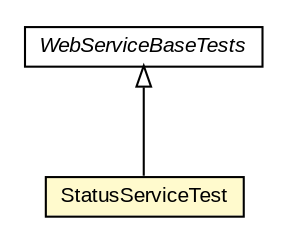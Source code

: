 #!/usr/local/bin/dot
#
# Class diagram 
# Generated by UMLGraph version R5_6-24-gf6e263 (http://www.umlgraph.org/)
#

digraph G {
	edge [fontname="arial",fontsize=10,labelfontname="arial",labelfontsize=10];
	node [fontname="arial",fontsize=10,shape=plaintext];
	nodesep=0.25;
	ranksep=0.5;
	// org.miloss.fgsms.services.status.impl.StatusServiceTest
	c2639 [label=<<table title="org.miloss.fgsms.services.status.impl.StatusServiceTest" border="0" cellborder="1" cellspacing="0" cellpadding="2" port="p" bgcolor="lemonChiffon" href="./StatusServiceTest.html">
		<tr><td><table border="0" cellspacing="0" cellpadding="1">
<tr><td align="center" balign="center"> StatusServiceTest </td></tr>
		</table></td></tr>
		</table>>, URL="./StatusServiceTest.html", fontname="arial", fontcolor="black", fontsize=10.0];
	//org.miloss.fgsms.services.status.impl.StatusServiceTest extends org.miloss.fgsms.test.WebServiceBaseTests
	c2646:p -> c2639:p [dir=back,arrowtail=empty];
	// org.miloss.fgsms.test.WebServiceBaseTests
	c2646 [label=<<table title="org.miloss.fgsms.test.WebServiceBaseTests" border="0" cellborder="1" cellspacing="0" cellpadding="2" port="p" href="http://java.sun.com/j2se/1.4.2/docs/api/org/miloss/fgsms/test/WebServiceBaseTests.html">
		<tr><td><table border="0" cellspacing="0" cellpadding="1">
<tr><td align="center" balign="center"><font face="arial italic"> WebServiceBaseTests </font></td></tr>
		</table></td></tr>
		</table>>, URL="http://java.sun.com/j2se/1.4.2/docs/api/org/miloss/fgsms/test/WebServiceBaseTests.html", fontname="arial", fontcolor="black", fontsize=10.0];
}

